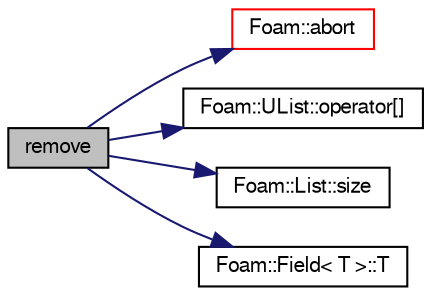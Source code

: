 digraph "remove"
{
  bgcolor="transparent";
  edge [fontname="FreeSans",fontsize="10",labelfontname="FreeSans",labelfontsize="10"];
  node [fontname="FreeSans",fontsize="10",shape=record];
  rankdir="LR";
  Node281 [label="remove",height=0.2,width=0.4,color="black", fillcolor="grey75", style="filled", fontcolor="black"];
  Node281 -> Node282 [color="midnightblue",fontsize="10",style="solid",fontname="FreeSans"];
  Node282 [label="Foam::abort",height=0.2,width=0.4,color="red",URL="$a21124.html#a447107a607d03e417307c203fa5fb44b"];
  Node281 -> Node325 [color="midnightblue",fontsize="10",style="solid",fontname="FreeSans"];
  Node325 [label="Foam::UList::operator[]",height=0.2,width=0.4,color="black",URL="$a25698.html#a851e28f7788bbc82f5a4aa9f0efdefe4",tooltip="Return element of UList. "];
  Node281 -> Node326 [color="midnightblue",fontsize="10",style="solid",fontname="FreeSans"];
  Node326 [label="Foam::List::size",height=0.2,width=0.4,color="black",URL="$a25694.html#a47b3bf30da1eb3ab8076b5fbe00e0494",tooltip="Return the number of elements in the UList. "];
  Node281 -> Node327 [color="midnightblue",fontsize="10",style="solid",fontname="FreeSans"];
  Node327 [label="Foam::Field\< T \>::T",height=0.2,width=0.4,color="black",URL="$a26466.html#a37a96fe10c781a2f21c882b4d95a2deb",tooltip="Return the field transpose (only defined for second rank tensors) "];
}
